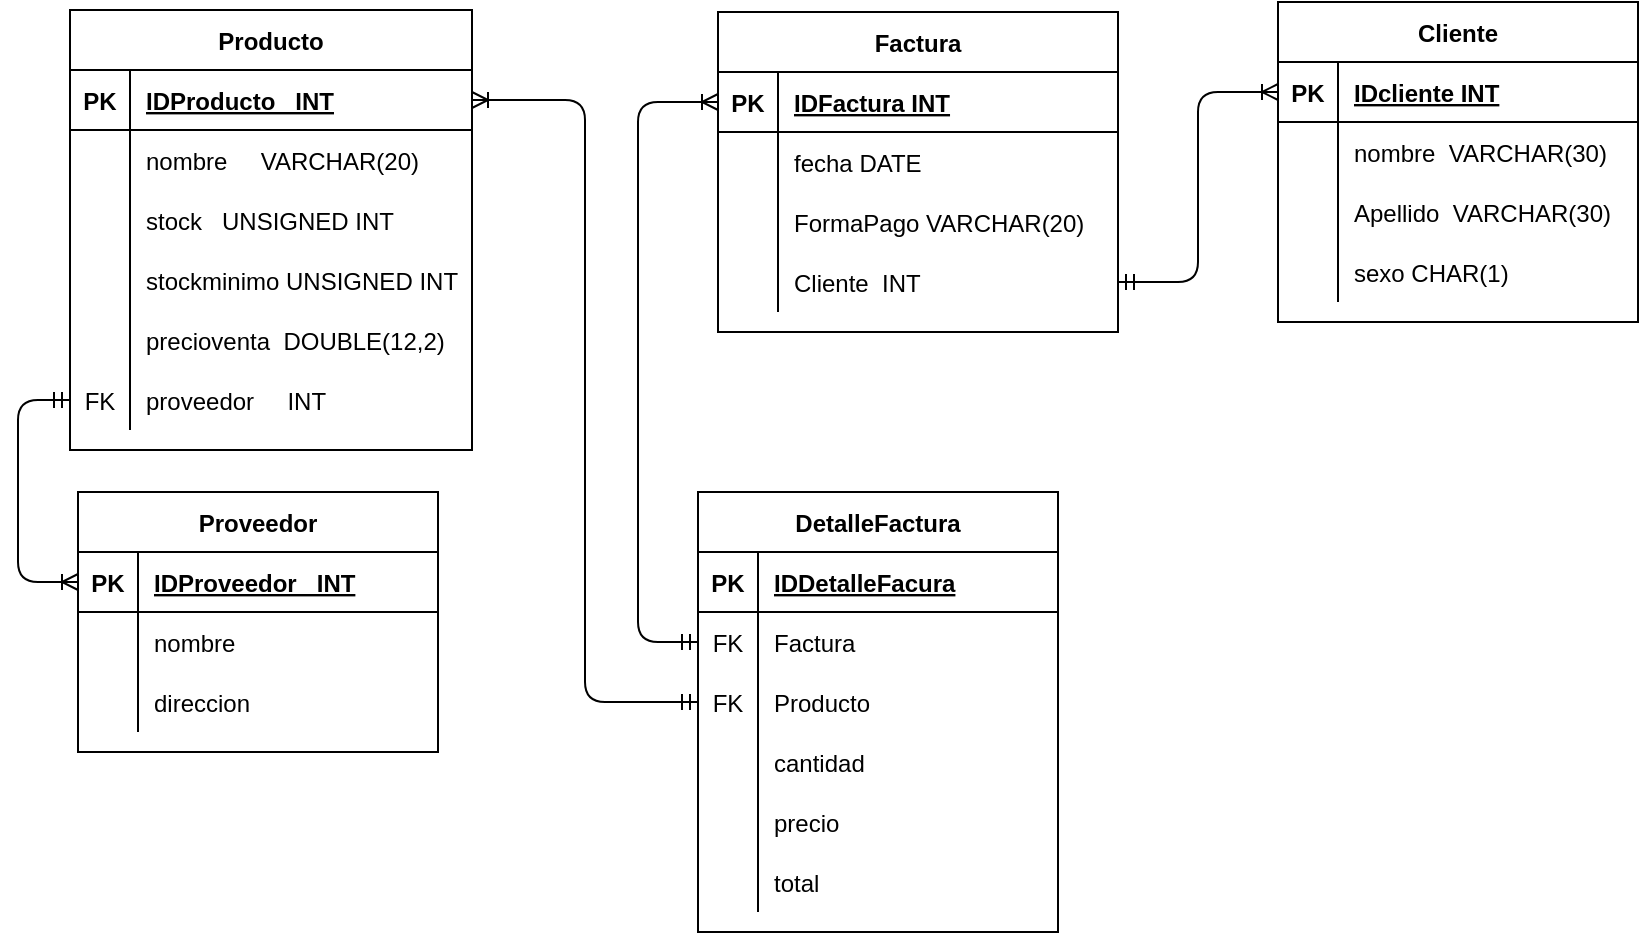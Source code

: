 <mxfile version="14.1.8" type="device"><diagram id="-NMCv6FbOoLnBkwG2H6m" name="Página-1"><mxGraphModel dx="852" dy="494" grid="1" gridSize="10" guides="1" tooltips="1" connect="1" arrows="1" fold="1" page="1" pageScale="1" pageWidth="827" pageHeight="1169" math="0" shadow="0"><root><mxCell id="0"/><mxCell id="1" parent="0"/><mxCell id="N4572m4eKzCksSq6-2xF-1" value="Factura" style="shape=table;startSize=30;container=1;collapsible=1;childLayout=tableLayout;fixedRows=1;rowLines=0;fontStyle=1;align=center;resizeLast=1;" vertex="1" parent="1"><mxGeometry x="360" y="90" width="200" height="160" as="geometry"/></mxCell><mxCell id="N4572m4eKzCksSq6-2xF-2" value="" style="shape=partialRectangle;collapsible=0;dropTarget=0;pointerEvents=0;fillColor=none;top=0;left=0;bottom=1;right=0;points=[[0,0.5],[1,0.5]];portConstraint=eastwest;" vertex="1" parent="N4572m4eKzCksSq6-2xF-1"><mxGeometry y="30" width="200" height="30" as="geometry"/></mxCell><mxCell id="N4572m4eKzCksSq6-2xF-3" value="PK" style="shape=partialRectangle;connectable=0;fillColor=none;top=0;left=0;bottom=0;right=0;fontStyle=1;overflow=hidden;" vertex="1" parent="N4572m4eKzCksSq6-2xF-2"><mxGeometry width="30" height="30" as="geometry"/></mxCell><mxCell id="N4572m4eKzCksSq6-2xF-4" value="IDFactura INT" style="shape=partialRectangle;connectable=0;fillColor=none;top=0;left=0;bottom=0;right=0;align=left;spacingLeft=6;fontStyle=5;overflow=hidden;" vertex="1" parent="N4572m4eKzCksSq6-2xF-2"><mxGeometry x="30" width="170" height="30" as="geometry"/></mxCell><mxCell id="N4572m4eKzCksSq6-2xF-5" value="" style="shape=partialRectangle;collapsible=0;dropTarget=0;pointerEvents=0;fillColor=none;top=0;left=0;bottom=0;right=0;points=[[0,0.5],[1,0.5]];portConstraint=eastwest;" vertex="1" parent="N4572m4eKzCksSq6-2xF-1"><mxGeometry y="60" width="200" height="30" as="geometry"/></mxCell><mxCell id="N4572m4eKzCksSq6-2xF-6" value="" style="shape=partialRectangle;connectable=0;fillColor=none;top=0;left=0;bottom=0;right=0;editable=1;overflow=hidden;" vertex="1" parent="N4572m4eKzCksSq6-2xF-5"><mxGeometry width="30" height="30" as="geometry"/></mxCell><mxCell id="N4572m4eKzCksSq6-2xF-7" value="fecha DATE" style="shape=partialRectangle;connectable=0;fillColor=none;top=0;left=0;bottom=0;right=0;align=left;spacingLeft=6;overflow=hidden;" vertex="1" parent="N4572m4eKzCksSq6-2xF-5"><mxGeometry x="30" width="170" height="30" as="geometry"/></mxCell><mxCell id="N4572m4eKzCksSq6-2xF-8" value="" style="shape=partialRectangle;collapsible=0;dropTarget=0;pointerEvents=0;fillColor=none;top=0;left=0;bottom=0;right=0;points=[[0,0.5],[1,0.5]];portConstraint=eastwest;" vertex="1" parent="N4572m4eKzCksSq6-2xF-1"><mxGeometry y="90" width="200" height="30" as="geometry"/></mxCell><mxCell id="N4572m4eKzCksSq6-2xF-9" value="" style="shape=partialRectangle;connectable=0;fillColor=none;top=0;left=0;bottom=0;right=0;editable=1;overflow=hidden;" vertex="1" parent="N4572m4eKzCksSq6-2xF-8"><mxGeometry width="30" height="30" as="geometry"/></mxCell><mxCell id="N4572m4eKzCksSq6-2xF-10" value="FormaPago VARCHAR(20)" style="shape=partialRectangle;connectable=0;fillColor=none;top=0;left=0;bottom=0;right=0;align=left;spacingLeft=6;overflow=hidden;" vertex="1" parent="N4572m4eKzCksSq6-2xF-8"><mxGeometry x="30" width="170" height="30" as="geometry"/></mxCell><mxCell id="N4572m4eKzCksSq6-2xF-11" value="" style="shape=partialRectangle;collapsible=0;dropTarget=0;pointerEvents=0;fillColor=none;top=0;left=0;bottom=0;right=0;points=[[0,0.5],[1,0.5]];portConstraint=eastwest;" vertex="1" parent="N4572m4eKzCksSq6-2xF-1"><mxGeometry y="120" width="200" height="30" as="geometry"/></mxCell><mxCell id="N4572m4eKzCksSq6-2xF-12" value="" style="shape=partialRectangle;connectable=0;fillColor=none;top=0;left=0;bottom=0;right=0;editable=1;overflow=hidden;" vertex="1" parent="N4572m4eKzCksSq6-2xF-11"><mxGeometry width="30" height="30" as="geometry"/></mxCell><mxCell id="N4572m4eKzCksSq6-2xF-13" value="Cliente  INT " style="shape=partialRectangle;connectable=0;fillColor=none;top=0;left=0;bottom=0;right=0;align=left;spacingLeft=6;overflow=hidden;" vertex="1" parent="N4572m4eKzCksSq6-2xF-11"><mxGeometry x="30" width="170" height="30" as="geometry"/></mxCell><mxCell id="N4572m4eKzCksSq6-2xF-14" value="Producto" style="shape=table;startSize=30;container=1;collapsible=1;childLayout=tableLayout;fixedRows=1;rowLines=0;fontStyle=1;align=center;resizeLast=1;" vertex="1" parent="1"><mxGeometry x="36" y="89" width="201" height="220" as="geometry"/></mxCell><mxCell id="N4572m4eKzCksSq6-2xF-15" value="" style="shape=partialRectangle;collapsible=0;dropTarget=0;pointerEvents=0;fillColor=none;top=0;left=0;bottom=1;right=0;points=[[0,0.5],[1,0.5]];portConstraint=eastwest;" vertex="1" parent="N4572m4eKzCksSq6-2xF-14"><mxGeometry y="30" width="201" height="30" as="geometry"/></mxCell><mxCell id="N4572m4eKzCksSq6-2xF-16" value="PK" style="shape=partialRectangle;connectable=0;fillColor=none;top=0;left=0;bottom=0;right=0;fontStyle=1;overflow=hidden;" vertex="1" parent="N4572m4eKzCksSq6-2xF-15"><mxGeometry width="30" height="30" as="geometry"/></mxCell><mxCell id="N4572m4eKzCksSq6-2xF-17" value="IDProducto   INT" style="shape=partialRectangle;connectable=0;fillColor=none;top=0;left=0;bottom=0;right=0;align=left;spacingLeft=6;fontStyle=5;overflow=hidden;" vertex="1" parent="N4572m4eKzCksSq6-2xF-15"><mxGeometry x="30" width="171" height="30" as="geometry"/></mxCell><mxCell id="N4572m4eKzCksSq6-2xF-18" value="" style="shape=partialRectangle;collapsible=0;dropTarget=0;pointerEvents=0;fillColor=none;top=0;left=0;bottom=0;right=0;points=[[0,0.5],[1,0.5]];portConstraint=eastwest;" vertex="1" parent="N4572m4eKzCksSq6-2xF-14"><mxGeometry y="60" width="201" height="30" as="geometry"/></mxCell><mxCell id="N4572m4eKzCksSq6-2xF-19" value="" style="shape=partialRectangle;connectable=0;fillColor=none;top=0;left=0;bottom=0;right=0;editable=1;overflow=hidden;" vertex="1" parent="N4572m4eKzCksSq6-2xF-18"><mxGeometry width="30" height="30" as="geometry"/></mxCell><mxCell id="N4572m4eKzCksSq6-2xF-20" value="nombre     VARCHAR(20)" style="shape=partialRectangle;connectable=0;fillColor=none;top=0;left=0;bottom=0;right=0;align=left;spacingLeft=6;overflow=hidden;" vertex="1" parent="N4572m4eKzCksSq6-2xF-18"><mxGeometry x="30" width="171" height="30" as="geometry"/></mxCell><mxCell id="N4572m4eKzCksSq6-2xF-21" value="" style="shape=partialRectangle;collapsible=0;dropTarget=0;pointerEvents=0;fillColor=none;top=0;left=0;bottom=0;right=0;points=[[0,0.5],[1,0.5]];portConstraint=eastwest;" vertex="1" parent="N4572m4eKzCksSq6-2xF-14"><mxGeometry y="90" width="201" height="30" as="geometry"/></mxCell><mxCell id="N4572m4eKzCksSq6-2xF-22" value="" style="shape=partialRectangle;connectable=0;fillColor=none;top=0;left=0;bottom=0;right=0;editable=1;overflow=hidden;" vertex="1" parent="N4572m4eKzCksSq6-2xF-21"><mxGeometry width="30" height="30" as="geometry"/></mxCell><mxCell id="N4572m4eKzCksSq6-2xF-23" value="stock   UNSIGNED INT" style="shape=partialRectangle;connectable=0;fillColor=none;top=0;left=0;bottom=0;right=0;align=left;spacingLeft=6;overflow=hidden;" vertex="1" parent="N4572m4eKzCksSq6-2xF-21"><mxGeometry x="30" width="171" height="30" as="geometry"/></mxCell><mxCell id="N4572m4eKzCksSq6-2xF-24" value="" style="shape=partialRectangle;collapsible=0;dropTarget=0;pointerEvents=0;fillColor=none;top=0;left=0;bottom=0;right=0;points=[[0,0.5],[1,0.5]];portConstraint=eastwest;" vertex="1" parent="N4572m4eKzCksSq6-2xF-14"><mxGeometry y="120" width="201" height="30" as="geometry"/></mxCell><mxCell id="N4572m4eKzCksSq6-2xF-25" value="" style="shape=partialRectangle;connectable=0;fillColor=none;top=0;left=0;bottom=0;right=0;editable=1;overflow=hidden;" vertex="1" parent="N4572m4eKzCksSq6-2xF-24"><mxGeometry width="30" height="30" as="geometry"/></mxCell><mxCell id="N4572m4eKzCksSq6-2xF-26" value="stockminimo UNSIGNED INT" style="shape=partialRectangle;connectable=0;fillColor=none;top=0;left=0;bottom=0;right=0;align=left;spacingLeft=6;overflow=hidden;" vertex="1" parent="N4572m4eKzCksSq6-2xF-24"><mxGeometry x="30" width="171" height="30" as="geometry"/></mxCell><mxCell id="N4572m4eKzCksSq6-2xF-77" value="" style="shape=partialRectangle;collapsible=0;dropTarget=0;pointerEvents=0;fillColor=none;top=0;left=0;bottom=0;right=0;points=[[0,0.5],[1,0.5]];portConstraint=eastwest;" vertex="1" parent="N4572m4eKzCksSq6-2xF-14"><mxGeometry y="150" width="201" height="30" as="geometry"/></mxCell><mxCell id="N4572m4eKzCksSq6-2xF-78" value="" style="shape=partialRectangle;connectable=0;fillColor=none;top=0;left=0;bottom=0;right=0;editable=1;overflow=hidden;" vertex="1" parent="N4572m4eKzCksSq6-2xF-77"><mxGeometry width="30" height="30" as="geometry"/></mxCell><mxCell id="N4572m4eKzCksSq6-2xF-79" value="precioventa  DOUBLE(12,2)" style="shape=partialRectangle;connectable=0;fillColor=none;top=0;left=0;bottom=0;right=0;align=left;spacingLeft=6;overflow=hidden;" vertex="1" parent="N4572m4eKzCksSq6-2xF-77"><mxGeometry x="30" width="171" height="30" as="geometry"/></mxCell><mxCell id="N4572m4eKzCksSq6-2xF-81" value="" style="shape=partialRectangle;collapsible=0;dropTarget=0;pointerEvents=0;fillColor=none;top=0;left=0;bottom=0;right=0;points=[[0,0.5],[1,0.5]];portConstraint=eastwest;" vertex="1" parent="N4572m4eKzCksSq6-2xF-14"><mxGeometry y="180" width="201" height="30" as="geometry"/></mxCell><mxCell id="N4572m4eKzCksSq6-2xF-82" value="FK" style="shape=partialRectangle;connectable=0;fillColor=none;top=0;left=0;bottom=0;right=0;editable=1;overflow=hidden;" vertex="1" parent="N4572m4eKzCksSq6-2xF-81"><mxGeometry width="30" height="30" as="geometry"/></mxCell><mxCell id="N4572m4eKzCksSq6-2xF-83" value="proveedor     INT" style="shape=partialRectangle;connectable=0;fillColor=none;top=0;left=0;bottom=0;right=0;align=left;spacingLeft=6;overflow=hidden;" vertex="1" parent="N4572m4eKzCksSq6-2xF-81"><mxGeometry x="30" width="171" height="30" as="geometry"/></mxCell><mxCell id="N4572m4eKzCksSq6-2xF-27" value="Proveedor" style="shape=table;startSize=30;container=1;collapsible=1;childLayout=tableLayout;fixedRows=1;rowLines=0;fontStyle=1;align=center;resizeLast=1;" vertex="1" parent="1"><mxGeometry x="40" y="330" width="180" height="130" as="geometry"/></mxCell><mxCell id="N4572m4eKzCksSq6-2xF-28" value="" style="shape=partialRectangle;collapsible=0;dropTarget=0;pointerEvents=0;fillColor=none;top=0;left=0;bottom=1;right=0;points=[[0,0.5],[1,0.5]];portConstraint=eastwest;" vertex="1" parent="N4572m4eKzCksSq6-2xF-27"><mxGeometry y="30" width="180" height="30" as="geometry"/></mxCell><mxCell id="N4572m4eKzCksSq6-2xF-29" value="PK" style="shape=partialRectangle;connectable=0;fillColor=none;top=0;left=0;bottom=0;right=0;fontStyle=1;overflow=hidden;" vertex="1" parent="N4572m4eKzCksSq6-2xF-28"><mxGeometry width="30" height="30" as="geometry"/></mxCell><mxCell id="N4572m4eKzCksSq6-2xF-30" value="IDProveedor   INT" style="shape=partialRectangle;connectable=0;fillColor=none;top=0;left=0;bottom=0;right=0;align=left;spacingLeft=6;fontStyle=5;overflow=hidden;" vertex="1" parent="N4572m4eKzCksSq6-2xF-28"><mxGeometry x="30" width="150" height="30" as="geometry"/></mxCell><mxCell id="N4572m4eKzCksSq6-2xF-31" value="" style="shape=partialRectangle;collapsible=0;dropTarget=0;pointerEvents=0;fillColor=none;top=0;left=0;bottom=0;right=0;points=[[0,0.5],[1,0.5]];portConstraint=eastwest;" vertex="1" parent="N4572m4eKzCksSq6-2xF-27"><mxGeometry y="60" width="180" height="30" as="geometry"/></mxCell><mxCell id="N4572m4eKzCksSq6-2xF-32" value="" style="shape=partialRectangle;connectable=0;fillColor=none;top=0;left=0;bottom=0;right=0;editable=1;overflow=hidden;" vertex="1" parent="N4572m4eKzCksSq6-2xF-31"><mxGeometry width="30" height="30" as="geometry"/></mxCell><mxCell id="N4572m4eKzCksSq6-2xF-33" value="nombre" style="shape=partialRectangle;connectable=0;fillColor=none;top=0;left=0;bottom=0;right=0;align=left;spacingLeft=6;overflow=hidden;" vertex="1" parent="N4572m4eKzCksSq6-2xF-31"><mxGeometry x="30" width="150" height="30" as="geometry"/></mxCell><mxCell id="N4572m4eKzCksSq6-2xF-34" value="" style="shape=partialRectangle;collapsible=0;dropTarget=0;pointerEvents=0;fillColor=none;top=0;left=0;bottom=0;right=0;points=[[0,0.5],[1,0.5]];portConstraint=eastwest;" vertex="1" parent="N4572m4eKzCksSq6-2xF-27"><mxGeometry y="90" width="180" height="30" as="geometry"/></mxCell><mxCell id="N4572m4eKzCksSq6-2xF-35" value="" style="shape=partialRectangle;connectable=0;fillColor=none;top=0;left=0;bottom=0;right=0;editable=1;overflow=hidden;" vertex="1" parent="N4572m4eKzCksSq6-2xF-34"><mxGeometry width="30" height="30" as="geometry"/></mxCell><mxCell id="N4572m4eKzCksSq6-2xF-36" value="direccion" style="shape=partialRectangle;connectable=0;fillColor=none;top=0;left=0;bottom=0;right=0;align=left;spacingLeft=6;overflow=hidden;" vertex="1" parent="N4572m4eKzCksSq6-2xF-34"><mxGeometry x="30" width="150" height="30" as="geometry"/></mxCell><mxCell id="N4572m4eKzCksSq6-2xF-40" value="DetalleFactura" style="shape=table;startSize=30;container=1;collapsible=1;childLayout=tableLayout;fixedRows=1;rowLines=0;fontStyle=1;align=center;resizeLast=1;" vertex="1" parent="1"><mxGeometry x="350" y="330" width="180" height="220" as="geometry"/></mxCell><mxCell id="N4572m4eKzCksSq6-2xF-41" value="" style="shape=partialRectangle;collapsible=0;dropTarget=0;pointerEvents=0;fillColor=none;top=0;left=0;bottom=1;right=0;points=[[0,0.5],[1,0.5]];portConstraint=eastwest;" vertex="1" parent="N4572m4eKzCksSq6-2xF-40"><mxGeometry y="30" width="180" height="30" as="geometry"/></mxCell><mxCell id="N4572m4eKzCksSq6-2xF-42" value="PK" style="shape=partialRectangle;connectable=0;fillColor=none;top=0;left=0;bottom=0;right=0;fontStyle=1;overflow=hidden;" vertex="1" parent="N4572m4eKzCksSq6-2xF-41"><mxGeometry width="30" height="30" as="geometry"/></mxCell><mxCell id="N4572m4eKzCksSq6-2xF-43" value="IDDetalleFacura" style="shape=partialRectangle;connectable=0;fillColor=none;top=0;left=0;bottom=0;right=0;align=left;spacingLeft=6;fontStyle=5;overflow=hidden;" vertex="1" parent="N4572m4eKzCksSq6-2xF-41"><mxGeometry x="30" width="150" height="30" as="geometry"/></mxCell><mxCell id="N4572m4eKzCksSq6-2xF-44" value="" style="shape=partialRectangle;collapsible=0;dropTarget=0;pointerEvents=0;fillColor=none;top=0;left=0;bottom=0;right=0;points=[[0,0.5],[1,0.5]];portConstraint=eastwest;" vertex="1" parent="N4572m4eKzCksSq6-2xF-40"><mxGeometry y="60" width="180" height="30" as="geometry"/></mxCell><mxCell id="N4572m4eKzCksSq6-2xF-45" value="FK" style="shape=partialRectangle;connectable=0;fillColor=none;top=0;left=0;bottom=0;right=0;editable=1;overflow=hidden;" vertex="1" parent="N4572m4eKzCksSq6-2xF-44"><mxGeometry width="30" height="30" as="geometry"/></mxCell><mxCell id="N4572m4eKzCksSq6-2xF-46" value="Factura" style="shape=partialRectangle;connectable=0;fillColor=none;top=0;left=0;bottom=0;right=0;align=left;spacingLeft=6;overflow=hidden;" vertex="1" parent="N4572m4eKzCksSq6-2xF-44"><mxGeometry x="30" width="150" height="30" as="geometry"/></mxCell><mxCell id="N4572m4eKzCksSq6-2xF-47" value="" style="shape=partialRectangle;collapsible=0;dropTarget=0;pointerEvents=0;fillColor=none;top=0;left=0;bottom=0;right=0;points=[[0,0.5],[1,0.5]];portConstraint=eastwest;" vertex="1" parent="N4572m4eKzCksSq6-2xF-40"><mxGeometry y="90" width="180" height="30" as="geometry"/></mxCell><mxCell id="N4572m4eKzCksSq6-2xF-48" value="FK" style="shape=partialRectangle;connectable=0;fillColor=none;top=0;left=0;bottom=0;right=0;editable=1;overflow=hidden;" vertex="1" parent="N4572m4eKzCksSq6-2xF-47"><mxGeometry width="30" height="30" as="geometry"/></mxCell><mxCell id="N4572m4eKzCksSq6-2xF-49" value="Producto" style="shape=partialRectangle;connectable=0;fillColor=none;top=0;left=0;bottom=0;right=0;align=left;spacingLeft=6;overflow=hidden;" vertex="1" parent="N4572m4eKzCksSq6-2xF-47"><mxGeometry x="30" width="150" height="30" as="geometry"/></mxCell><mxCell id="N4572m4eKzCksSq6-2xF-50" value="" style="shape=partialRectangle;collapsible=0;dropTarget=0;pointerEvents=0;fillColor=none;top=0;left=0;bottom=0;right=0;points=[[0,0.5],[1,0.5]];portConstraint=eastwest;" vertex="1" parent="N4572m4eKzCksSq6-2xF-40"><mxGeometry y="120" width="180" height="30" as="geometry"/></mxCell><mxCell id="N4572m4eKzCksSq6-2xF-51" value="" style="shape=partialRectangle;connectable=0;fillColor=none;top=0;left=0;bottom=0;right=0;editable=1;overflow=hidden;" vertex="1" parent="N4572m4eKzCksSq6-2xF-50"><mxGeometry width="30" height="30" as="geometry"/></mxCell><mxCell id="N4572m4eKzCksSq6-2xF-52" value="cantidad" style="shape=partialRectangle;connectable=0;fillColor=none;top=0;left=0;bottom=0;right=0;align=left;spacingLeft=6;overflow=hidden;" vertex="1" parent="N4572m4eKzCksSq6-2xF-50"><mxGeometry x="30" width="150" height="30" as="geometry"/></mxCell><mxCell id="N4572m4eKzCksSq6-2xF-71" value="" style="shape=partialRectangle;collapsible=0;dropTarget=0;pointerEvents=0;fillColor=none;top=0;left=0;bottom=0;right=0;points=[[0,0.5],[1,0.5]];portConstraint=eastwest;" vertex="1" parent="N4572m4eKzCksSq6-2xF-40"><mxGeometry y="150" width="180" height="30" as="geometry"/></mxCell><mxCell id="N4572m4eKzCksSq6-2xF-72" value="" style="shape=partialRectangle;connectable=0;fillColor=none;top=0;left=0;bottom=0;right=0;editable=1;overflow=hidden;" vertex="1" parent="N4572m4eKzCksSq6-2xF-71"><mxGeometry width="30" height="30" as="geometry"/></mxCell><mxCell id="N4572m4eKzCksSq6-2xF-73" value="precio" style="shape=partialRectangle;connectable=0;fillColor=none;top=0;left=0;bottom=0;right=0;align=left;spacingLeft=6;overflow=hidden;" vertex="1" parent="N4572m4eKzCksSq6-2xF-71"><mxGeometry x="30" width="150" height="30" as="geometry"/></mxCell><mxCell id="N4572m4eKzCksSq6-2xF-74" value="" style="shape=partialRectangle;collapsible=0;dropTarget=0;pointerEvents=0;fillColor=none;top=0;left=0;bottom=0;right=0;points=[[0,0.5],[1,0.5]];portConstraint=eastwest;" vertex="1" parent="N4572m4eKzCksSq6-2xF-40"><mxGeometry y="180" width="180" height="30" as="geometry"/></mxCell><mxCell id="N4572m4eKzCksSq6-2xF-75" value="" style="shape=partialRectangle;connectable=0;fillColor=none;top=0;left=0;bottom=0;right=0;editable=1;overflow=hidden;" vertex="1" parent="N4572m4eKzCksSq6-2xF-74"><mxGeometry width="30" height="30" as="geometry"/></mxCell><mxCell id="N4572m4eKzCksSq6-2xF-76" value="total" style="shape=partialRectangle;connectable=0;fillColor=none;top=0;left=0;bottom=0;right=0;align=left;spacingLeft=6;overflow=hidden;" vertex="1" parent="N4572m4eKzCksSq6-2xF-74"><mxGeometry x="30" width="150" height="30" as="geometry"/></mxCell><mxCell id="N4572m4eKzCksSq6-2xF-53" value="Cliente" style="shape=table;startSize=30;container=1;collapsible=1;childLayout=tableLayout;fixedRows=1;rowLines=0;fontStyle=1;align=center;resizeLast=1;" vertex="1" parent="1"><mxGeometry x="640" y="85" width="180" height="160" as="geometry"/></mxCell><mxCell id="N4572m4eKzCksSq6-2xF-54" value="" style="shape=partialRectangle;collapsible=0;dropTarget=0;pointerEvents=0;fillColor=none;top=0;left=0;bottom=1;right=0;points=[[0,0.5],[1,0.5]];portConstraint=eastwest;" vertex="1" parent="N4572m4eKzCksSq6-2xF-53"><mxGeometry y="30" width="180" height="30" as="geometry"/></mxCell><mxCell id="N4572m4eKzCksSq6-2xF-55" value="PK" style="shape=partialRectangle;connectable=0;fillColor=none;top=0;left=0;bottom=0;right=0;fontStyle=1;overflow=hidden;" vertex="1" parent="N4572m4eKzCksSq6-2xF-54"><mxGeometry width="30" height="30" as="geometry"/></mxCell><mxCell id="N4572m4eKzCksSq6-2xF-56" value="IDcliente INT" style="shape=partialRectangle;connectable=0;fillColor=none;top=0;left=0;bottom=0;right=0;align=left;spacingLeft=6;fontStyle=5;overflow=hidden;" vertex="1" parent="N4572m4eKzCksSq6-2xF-54"><mxGeometry x="30" width="150" height="30" as="geometry"/></mxCell><mxCell id="N4572m4eKzCksSq6-2xF-57" value="" style="shape=partialRectangle;collapsible=0;dropTarget=0;pointerEvents=0;fillColor=none;top=0;left=0;bottom=0;right=0;points=[[0,0.5],[1,0.5]];portConstraint=eastwest;" vertex="1" parent="N4572m4eKzCksSq6-2xF-53"><mxGeometry y="60" width="180" height="30" as="geometry"/></mxCell><mxCell id="N4572m4eKzCksSq6-2xF-58" value="" style="shape=partialRectangle;connectable=0;fillColor=none;top=0;left=0;bottom=0;right=0;editable=1;overflow=hidden;" vertex="1" parent="N4572m4eKzCksSq6-2xF-57"><mxGeometry width="30" height="30" as="geometry"/></mxCell><mxCell id="N4572m4eKzCksSq6-2xF-59" value="nombre  VARCHAR(30)" style="shape=partialRectangle;connectable=0;fillColor=none;top=0;left=0;bottom=0;right=0;align=left;spacingLeft=6;overflow=hidden;" vertex="1" parent="N4572m4eKzCksSq6-2xF-57"><mxGeometry x="30" width="150" height="30" as="geometry"/></mxCell><mxCell id="N4572m4eKzCksSq6-2xF-60" value="" style="shape=partialRectangle;collapsible=0;dropTarget=0;pointerEvents=0;fillColor=none;top=0;left=0;bottom=0;right=0;points=[[0,0.5],[1,0.5]];portConstraint=eastwest;" vertex="1" parent="N4572m4eKzCksSq6-2xF-53"><mxGeometry y="90" width="180" height="30" as="geometry"/></mxCell><mxCell id="N4572m4eKzCksSq6-2xF-61" value="" style="shape=partialRectangle;connectable=0;fillColor=none;top=0;left=0;bottom=0;right=0;editable=1;overflow=hidden;" vertex="1" parent="N4572m4eKzCksSq6-2xF-60"><mxGeometry width="30" height="30" as="geometry"/></mxCell><mxCell id="N4572m4eKzCksSq6-2xF-62" value="Apellido  VARCHAR(30)" style="shape=partialRectangle;connectable=0;fillColor=none;top=0;left=0;bottom=0;right=0;align=left;spacingLeft=6;overflow=hidden;" vertex="1" parent="N4572m4eKzCksSq6-2xF-60"><mxGeometry x="30" width="150" height="30" as="geometry"/></mxCell><mxCell id="N4572m4eKzCksSq6-2xF-63" value="" style="shape=partialRectangle;collapsible=0;dropTarget=0;pointerEvents=0;fillColor=none;top=0;left=0;bottom=0;right=0;points=[[0,0.5],[1,0.5]];portConstraint=eastwest;" vertex="1" parent="N4572m4eKzCksSq6-2xF-53"><mxGeometry y="120" width="180" height="30" as="geometry"/></mxCell><mxCell id="N4572m4eKzCksSq6-2xF-64" value="" style="shape=partialRectangle;connectable=0;fillColor=none;top=0;left=0;bottom=0;right=0;editable=1;overflow=hidden;" vertex="1" parent="N4572m4eKzCksSq6-2xF-63"><mxGeometry width="30" height="30" as="geometry"/></mxCell><mxCell id="N4572m4eKzCksSq6-2xF-65" value="sexo CHAR(1)" style="shape=partialRectangle;connectable=0;fillColor=none;top=0;left=0;bottom=0;right=0;align=left;spacingLeft=6;overflow=hidden;" vertex="1" parent="N4572m4eKzCksSq6-2xF-63"><mxGeometry x="30" width="150" height="30" as="geometry"/></mxCell><mxCell id="N4572m4eKzCksSq6-2xF-66" value="" style="edgeStyle=orthogonalEdgeStyle;fontSize=12;html=1;endArrow=ERoneToMany;startArrow=ERmandOne;entryX=1;entryY=0.5;entryDx=0;entryDy=0;exitX=0;exitY=0.5;exitDx=0;exitDy=0;" edge="1" parent="1" source="N4572m4eKzCksSq6-2xF-47" target="N4572m4eKzCksSq6-2xF-15"><mxGeometry width="100" height="100" relative="1" as="geometry"><mxPoint x="250" y="290" as="sourcePoint"/><mxPoint x="350" y="240" as="targetPoint"/></mxGeometry></mxCell><mxCell id="N4572m4eKzCksSq6-2xF-70" value="" style="edgeStyle=orthogonalEdgeStyle;fontSize=12;html=1;endArrow=ERoneToMany;startArrow=ERmandOne;exitX=0;exitY=0.5;exitDx=0;exitDy=0;" edge="1" parent="1" source="N4572m4eKzCksSq6-2xF-44" target="N4572m4eKzCksSq6-2xF-2"><mxGeometry width="100" height="100" relative="1" as="geometry"><mxPoint x="370" y="360" as="sourcePoint"/><mxPoint x="470" y="260" as="targetPoint"/><Array as="points"><mxPoint x="320" y="405"/><mxPoint x="320" y="135"/></Array></mxGeometry></mxCell><mxCell id="N4572m4eKzCksSq6-2xF-84" value="" style="edgeStyle=orthogonalEdgeStyle;fontSize=12;html=1;endArrow=ERoneToMany;startArrow=ERmandOne;exitX=0;exitY=0.5;exitDx=0;exitDy=0;entryX=0;entryY=0.5;entryDx=0;entryDy=0;" edge="1" parent="1" source="N4572m4eKzCksSq6-2xF-81" target="N4572m4eKzCksSq6-2xF-28"><mxGeometry width="100" height="100" relative="1" as="geometry"><mxPoint x="-80" y="410" as="sourcePoint"/><mxPoint x="20" y="310" as="targetPoint"/><Array as="points"><mxPoint x="10" y="284"/><mxPoint x="10" y="375"/></Array></mxGeometry></mxCell><mxCell id="N4572m4eKzCksSq6-2xF-85" value="" style="edgeStyle=orthogonalEdgeStyle;fontSize=12;html=1;endArrow=ERoneToMany;startArrow=ERmandOne;exitX=1;exitY=0.5;exitDx=0;exitDy=0;entryX=0;entryY=0.5;entryDx=0;entryDy=0;" edge="1" parent="1" source="N4572m4eKzCksSq6-2xF-11" target="N4572m4eKzCksSq6-2xF-54"><mxGeometry width="100" height="100" relative="1" as="geometry"><mxPoint x="580" y="400" as="sourcePoint"/><mxPoint x="680" y="300" as="targetPoint"/></mxGeometry></mxCell></root></mxGraphModel></diagram></mxfile>